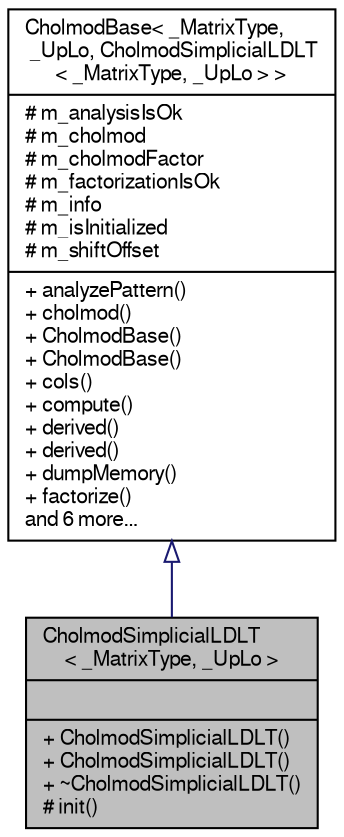 digraph "CholmodSimplicialLDLT&lt; _MatrixType, _UpLo &gt;"
{
  edge [fontname="FreeSans",fontsize="10",labelfontname="FreeSans",labelfontsize="10"];
  node [fontname="FreeSans",fontsize="10",shape=record];
  Node1 [label="{CholmodSimplicialLDLT\l\< _MatrixType, _UpLo \>\n||+ CholmodSimplicialLDLT()\l+ CholmodSimplicialLDLT()\l+ ~CholmodSimplicialLDLT()\l# init()\l}",height=0.2,width=0.4,color="black", fillcolor="grey75", style="filled" fontcolor="black"];
  Node2 -> Node1 [dir="back",color="midnightblue",fontsize="10",style="solid",arrowtail="onormal",fontname="FreeSans"];
  Node2 [label="{CholmodBase\< _MatrixType,\l _UpLo, CholmodSimplicialLDLT\l\< _MatrixType, _UpLo \> \>\n|# m_analysisIsOk\l# m_cholmod\l# m_cholmodFactor\l# m_factorizationIsOk\l# m_info\l# m_isInitialized\l# m_shiftOffset\l|+ analyzePattern()\l+ cholmod()\l+ CholmodBase()\l+ CholmodBase()\l+ cols()\l+ compute()\l+ derived()\l+ derived()\l+ dumpMemory()\l+ factorize()\land 6 more...\l}",height=0.2,width=0.4,color="black", fillcolor="white", style="filled",URL="$classEigen_1_1CholmodBase.html"];
}
